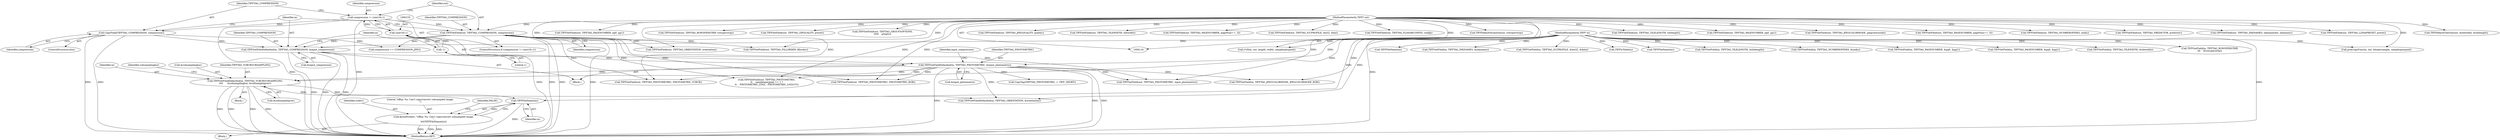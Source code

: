 digraph "0_libtiff_5c080298d59efa53264d7248bbe3a04660db6ef7_2@pointer" {
"1000210" [label="(Call,TIFFFileName(in))"];
"1000191" [label="(Call,TIFFGetFieldDefaulted(in, TIFFTAG_YCBCRSUBSAMPLING,\n\t\t\t\t      &subsamplinghor, &subsamplingver))"];
"1000169" [label="(Call,TIFFGetFieldDefaulted(in, TIFFTAG_PHOTOMETRIC, &input_photometric))"];
"1000164" [label="(Call,TIFFGetFieldDefaulted(in, TIFFTAG_COMPRESSION, &input_compression))"];
"1000117" [label="(MethodParameterIn,TIFF* in)"];
"1000156" [label="(Call,TIFFSetField(out, TIFFTAG_COMPRESSION, compression))"];
"1000118" [label="(MethodParameterIn,TIFF* out)"];
"1000150" [label="(Call,compression != (uint16)-1)"];
"1000152" [label="(Call,(uint16)-1)"];
"1000154" [label="(Call,-1)"];
"1000161" [label="(Call,CopyField(TIFFTAG_COMPRESSION, compression))"];
"1000207" [label="(Call,fprintf(stderr, \"tiffcp: %s: Can't copy/convert subsampled image.\n\",\n\t\t\t\tTIFFFileName(in)))"];
"1000118" [label="(MethodParameterIn,TIFF* out)"];
"1000209" [label="(Literal,\"tiffcp: %s: Can't copy/convert subsampled image.\n\")"];
"1000119" [label="(Block,)"];
"1000154" [label="(Call,-1)"];
"1000455" [label="(Call,TIFFSetField(out, TIFFTAG_JPEGQUALITY, quality))"];
"1000365" [label="(Call,TIFFSetField(out, TIFFTAG_TILEWIDTH, tilewidth))"];
"1000170" [label="(Identifier,in)"];
"1000708" [label="(Call,TIFFSetField(out, TIFFTAG_PAGENUMBER, pageNum++, 0))"];
"1000269" [label="(Call,CopyTag(TIFFTAG_PHOTOMETRIC, 1, TIFF_SHORT))"];
"1000164" [label="(Call,TIFFGetFieldDefaulted(in, TIFFTAG_COMPRESSION, &input_compression))"];
"1000592" [label="(Call,TIFFSetField(out, TIFFTAG_ICCPROFILE, len32, data))"];
"1000612" [label="(Call,TIFFGetField(in, TIFFTAG_INKNAMES, &inknames))"];
"1000738" [label="(Call,pickCopyFunc(in, out, bitspersample, samplesperpixel))"];
"1000585" [label="(Call,TIFFGetField(in, TIFFTAG_ICCPROFILE, &len32, &data))"];
"1000431" [label="(Call,TIFFSetField(out, TIFFTAG_PLANARCONFIG, config))"];
"1000171" [label="(Identifier,TIFFTAG_PHOTOMETRIC)"];
"1000330" [label="(Call,TIFFIsTiled(in))"];
"1000392" [label="(Call,TIFFDefaultStripSize(out, rowsperstrip))"];
"1000160" [label="(ControlStructure,else)"];
"1000310" [label="(Call,TIFFFileName(in))"];
"1000169" [label="(Call,TIFFGetFieldDefaulted(in, TIFFTAG_PHOTOMETRIC, &input_photometric))"];
"1000206" [label="(Block,)"];
"1000369" [label="(Call,TIFFSetField(out, TIFFTAG_TILELENGTH, tilelength))"];
"1000150" [label="(Call,compression != (uint16)-1)"];
"1000702" [label="(Call,TIFFSetField(out, TIFFTAG_PAGENUMBER, pg0, pg1))"];
"1000161" [label="(Call,CopyField(TIFFTAG_COMPRESSION, compression))"];
"1000167" [label="(Call,&input_compression)"];
"1000459" [label="(Call,TIFFSetField(out, TIFFTAG_JPEGCOLORMODE, jpegcolormode))"];
"1000196" [label="(Call,&subsamplingver)"];
"1000201" [label="(Identifier,subsamplinghor)"];
"1000179" [label="(Call,TIFFSetField(in, TIFFTAG_JPEGCOLORMODE, JPEGCOLORMODE_RGB))"];
"1000211" [label="(Identifier,in)"];
"1000681" [label="(Call,TIFFSetField(out, TIFFTAG_PAGENUMBER, pageNum++, 0))"];
"1000213" [label="(Identifier,FALSE)"];
"1000264" [label="(Call,TIFFSetField(out, TIFFTAG_PHOTOMETRIC, PHOTOMETRIC_RGB))"];
"1000208" [label="(Identifier,stderr)"];
"1000354" [label="(Call,TIFFGetField(in, TIFFTAG_TILELENGTH, &tilelength))"];
"1000227" [label="(Call,TIFFSetField(out, TIFFTAG_PHOTOMETRIC, PHOTOMETRIC_YCBCR))"];
"1000210" [label="(Call,TIFFFileName(in))"];
"1000607" [label="(Call,TIFFSetField(out, TIFFTAG_NUMBEROFINKS, ninks))"];
"1000245" [label="(Call,TIFFSetField(out, TIFFTAG_PHOTOMETRIC,\n\t\t    samplesperpixel == 1 ?\n\t\t    PHOTOMETRIC_LOGL : PHOTOMETRIC_LOGLUV))"];
"1000158" [label="(Identifier,TIFFTAG_COMPRESSION)"];
"1000493" [label="(Call,TIFFSetField(out, TIFFTAG_PREDICTOR, predictor))"];
"1000162" [label="(Identifier,TIFFTAG_COMPRESSION)"];
"1000277" [label="(Call,TIFFSetField(out, TIFFTAG_FILLORDER, fillorder))"];
"1000172" [label="(Call,&input_photometric)"];
"1000151" [label="(Identifier,compression)"];
"1000649" [label="(Call,TIFFSetField(out, TIFFTAG_INKNAMES, inknameslen, inknames))"];
"1000524" [label="(Call,TIFFSetField(out, TIFFTAG_LZMAPRESET, preset))"];
"1000188" [label="(Block,)"];
"1000319" [label="(Call,TIFFSetField(out, TIFFTAG_ORIENTATION, orientation))"];
"1000176" [label="(Identifier,input_compression)"];
"1000359" [label="(Call,TIFFDefaultTileSize(out, &tilewidth, &tilelength))"];
"1000601" [label="(Call,TIFFGetField(in, TIFFTAG_NUMBEROFINKS, &ninks))"];
"1000207" [label="(Call,fprintf(stderr, \"tiffcp: %s: Can't copy/convert subsampled image.\n\",\n\t\t\t\tTIFFFileName(in)))"];
"1000157" [label="(Identifier,out)"];
"1000191" [label="(Call,TIFFGetFieldDefaulted(in, TIFFTAG_YCBCRSUBSAMPLING,\n\t\t\t\t      &subsamplinghor, &subsamplingver))"];
"1000690" [label="(Call,TIFFGetField(in, TIFFTAG_PAGENUMBER, &pg0, &pg1))"];
"1000753" [label="(MethodReturn,RET)"];
"1000668" [label="(Call,TIFFGetField(in, TIFFTAG_PAGENUMBER, &pg0, &pg1))"];
"1000155" [label="(Literal,1)"];
"1000746" [label="(Call,(*cf)(in, out, length, width, samplesperpixel))"];
"1000166" [label="(Identifier,TIFFTAG_COMPRESSION)"];
"1000163" [label="(Identifier,compression)"];
"1000342" [label="(Call,TIFFGetField(in, TIFFTAG_TILEWIDTH, &tilewidth))"];
"1000149" [label="(ControlStructure,if (compression != (uint16)-1))"];
"1000675" [label="(Call,TIFFSetField(out, TIFFTAG_PAGENUMBER, pg0, pg1))"];
"1000194" [label="(Call,&subsamplinghor)"];
"1000420" [label="(Call,TIFFSetField(out, TIFFTAG_ROWSPERSTRIP, rowsperstrip))"];
"1000152" [label="(Call,(uint16)-1)"];
"1000193" [label="(Identifier,TIFFTAG_YCBCRSUBSAMPLING)"];
"1000156" [label="(Call,TIFFSetField(out, TIFFTAG_COMPRESSION, compression))"];
"1000515" [label="(Call,TIFFSetField(out, TIFFTAG_ZIPQUALITY, preset))"];
"1000543" [label="(Call,TIFFSetField(out, TIFFTAG_GROUP3OPTIONS,\n\t\t\t\t\t    g3opts))"];
"1000159" [label="(Identifier,compression)"];
"1000192" [label="(Identifier,in)"];
"1000286" [label="(Call,TIFFGetFieldDefaulted(in, TIFFTAG_ORIENTATION, &orientation))"];
"1000232" [label="(Call,TIFFSetField(out, TIFFTAG_PHOTOMETRIC, input_photometric))"];
"1000165" [label="(Identifier,in)"];
"1000384" [label="(Call,TIFFGetField(in, TIFFTAG_ROWSPERSTRIP,\n\t\t\t    &rowsperstrip))"];
"1000297" [label="(Call,TIFFFileName(in))"];
"1000215" [label="(Call,compression == COMPRESSION_JPEG)"];
"1000117" [label="(MethodParameterIn,TIFF* in)"];
"1000210" -> "1000207"  [label="AST: "];
"1000210" -> "1000211"  [label="CFG: "];
"1000211" -> "1000210"  [label="AST: "];
"1000207" -> "1000210"  [label="CFG: "];
"1000210" -> "1000753"  [label="DDG: "];
"1000210" -> "1000207"  [label="DDG: "];
"1000191" -> "1000210"  [label="DDG: "];
"1000117" -> "1000210"  [label="DDG: "];
"1000191" -> "1000188"  [label="AST: "];
"1000191" -> "1000196"  [label="CFG: "];
"1000192" -> "1000191"  [label="AST: "];
"1000193" -> "1000191"  [label="AST: "];
"1000194" -> "1000191"  [label="AST: "];
"1000196" -> "1000191"  [label="AST: "];
"1000201" -> "1000191"  [label="CFG: "];
"1000191" -> "1000753"  [label="DDG: "];
"1000191" -> "1000753"  [label="DDG: "];
"1000191" -> "1000753"  [label="DDG: "];
"1000191" -> "1000753"  [label="DDG: "];
"1000169" -> "1000191"  [label="DDG: "];
"1000117" -> "1000191"  [label="DDG: "];
"1000191" -> "1000286"  [label="DDG: "];
"1000169" -> "1000119"  [label="AST: "];
"1000169" -> "1000172"  [label="CFG: "];
"1000170" -> "1000169"  [label="AST: "];
"1000171" -> "1000169"  [label="AST: "];
"1000172" -> "1000169"  [label="AST: "];
"1000176" -> "1000169"  [label="CFG: "];
"1000169" -> "1000753"  [label="DDG: "];
"1000169" -> "1000753"  [label="DDG: "];
"1000169" -> "1000753"  [label="DDG: "];
"1000164" -> "1000169"  [label="DDG: "];
"1000117" -> "1000169"  [label="DDG: "];
"1000169" -> "1000179"  [label="DDG: "];
"1000169" -> "1000227"  [label="DDG: "];
"1000169" -> "1000232"  [label="DDG: "];
"1000169" -> "1000245"  [label="DDG: "];
"1000169" -> "1000264"  [label="DDG: "];
"1000169" -> "1000269"  [label="DDG: "];
"1000169" -> "1000286"  [label="DDG: "];
"1000164" -> "1000119"  [label="AST: "];
"1000164" -> "1000167"  [label="CFG: "];
"1000165" -> "1000164"  [label="AST: "];
"1000166" -> "1000164"  [label="AST: "];
"1000167" -> "1000164"  [label="AST: "];
"1000170" -> "1000164"  [label="CFG: "];
"1000164" -> "1000753"  [label="DDG: "];
"1000164" -> "1000753"  [label="DDG: "];
"1000164" -> "1000753"  [label="DDG: "];
"1000117" -> "1000164"  [label="DDG: "];
"1000156" -> "1000164"  [label="DDG: "];
"1000161" -> "1000164"  [label="DDG: "];
"1000117" -> "1000116"  [label="AST: "];
"1000117" -> "1000753"  [label="DDG: "];
"1000117" -> "1000179"  [label="DDG: "];
"1000117" -> "1000286"  [label="DDG: "];
"1000117" -> "1000297"  [label="DDG: "];
"1000117" -> "1000310"  [label="DDG: "];
"1000117" -> "1000330"  [label="DDG: "];
"1000117" -> "1000342"  [label="DDG: "];
"1000117" -> "1000354"  [label="DDG: "];
"1000117" -> "1000384"  [label="DDG: "];
"1000117" -> "1000585"  [label="DDG: "];
"1000117" -> "1000601"  [label="DDG: "];
"1000117" -> "1000612"  [label="DDG: "];
"1000117" -> "1000668"  [label="DDG: "];
"1000117" -> "1000690"  [label="DDG: "];
"1000117" -> "1000738"  [label="DDG: "];
"1000117" -> "1000746"  [label="DDG: "];
"1000156" -> "1000149"  [label="AST: "];
"1000156" -> "1000159"  [label="CFG: "];
"1000157" -> "1000156"  [label="AST: "];
"1000158" -> "1000156"  [label="AST: "];
"1000159" -> "1000156"  [label="AST: "];
"1000165" -> "1000156"  [label="CFG: "];
"1000156" -> "1000753"  [label="DDG: "];
"1000156" -> "1000753"  [label="DDG: "];
"1000156" -> "1000753"  [label="DDG: "];
"1000118" -> "1000156"  [label="DDG: "];
"1000150" -> "1000156"  [label="DDG: "];
"1000156" -> "1000215"  [label="DDG: "];
"1000156" -> "1000227"  [label="DDG: "];
"1000156" -> "1000232"  [label="DDG: "];
"1000156" -> "1000245"  [label="DDG: "];
"1000156" -> "1000264"  [label="DDG: "];
"1000156" -> "1000277"  [label="DDG: "];
"1000156" -> "1000319"  [label="DDG: "];
"1000118" -> "1000116"  [label="AST: "];
"1000118" -> "1000753"  [label="DDG: "];
"1000118" -> "1000227"  [label="DDG: "];
"1000118" -> "1000232"  [label="DDG: "];
"1000118" -> "1000245"  [label="DDG: "];
"1000118" -> "1000264"  [label="DDG: "];
"1000118" -> "1000277"  [label="DDG: "];
"1000118" -> "1000319"  [label="DDG: "];
"1000118" -> "1000359"  [label="DDG: "];
"1000118" -> "1000365"  [label="DDG: "];
"1000118" -> "1000369"  [label="DDG: "];
"1000118" -> "1000392"  [label="DDG: "];
"1000118" -> "1000420"  [label="DDG: "];
"1000118" -> "1000431"  [label="DDG: "];
"1000118" -> "1000455"  [label="DDG: "];
"1000118" -> "1000459"  [label="DDG: "];
"1000118" -> "1000493"  [label="DDG: "];
"1000118" -> "1000515"  [label="DDG: "];
"1000118" -> "1000524"  [label="DDG: "];
"1000118" -> "1000543"  [label="DDG: "];
"1000118" -> "1000592"  [label="DDG: "];
"1000118" -> "1000607"  [label="DDG: "];
"1000118" -> "1000649"  [label="DDG: "];
"1000118" -> "1000675"  [label="DDG: "];
"1000118" -> "1000681"  [label="DDG: "];
"1000118" -> "1000702"  [label="DDG: "];
"1000118" -> "1000708"  [label="DDG: "];
"1000118" -> "1000738"  [label="DDG: "];
"1000118" -> "1000746"  [label="DDG: "];
"1000150" -> "1000149"  [label="AST: "];
"1000150" -> "1000152"  [label="CFG: "];
"1000151" -> "1000150"  [label="AST: "];
"1000152" -> "1000150"  [label="AST: "];
"1000157" -> "1000150"  [label="CFG: "];
"1000162" -> "1000150"  [label="CFG: "];
"1000150" -> "1000753"  [label="DDG: "];
"1000150" -> "1000753"  [label="DDG: "];
"1000152" -> "1000150"  [label="DDG: "];
"1000150" -> "1000161"  [label="DDG: "];
"1000152" -> "1000154"  [label="CFG: "];
"1000153" -> "1000152"  [label="AST: "];
"1000154" -> "1000152"  [label="AST: "];
"1000152" -> "1000753"  [label="DDG: "];
"1000154" -> "1000152"  [label="DDG: "];
"1000154" -> "1000155"  [label="CFG: "];
"1000155" -> "1000154"  [label="AST: "];
"1000161" -> "1000160"  [label="AST: "];
"1000161" -> "1000163"  [label="CFG: "];
"1000162" -> "1000161"  [label="AST: "];
"1000163" -> "1000161"  [label="AST: "];
"1000165" -> "1000161"  [label="CFG: "];
"1000161" -> "1000753"  [label="DDG: "];
"1000161" -> "1000753"  [label="DDG: "];
"1000161" -> "1000215"  [label="DDG: "];
"1000207" -> "1000206"  [label="AST: "];
"1000208" -> "1000207"  [label="AST: "];
"1000209" -> "1000207"  [label="AST: "];
"1000213" -> "1000207"  [label="CFG: "];
"1000207" -> "1000753"  [label="DDG: "];
"1000207" -> "1000753"  [label="DDG: "];
"1000207" -> "1000753"  [label="DDG: "];
}
